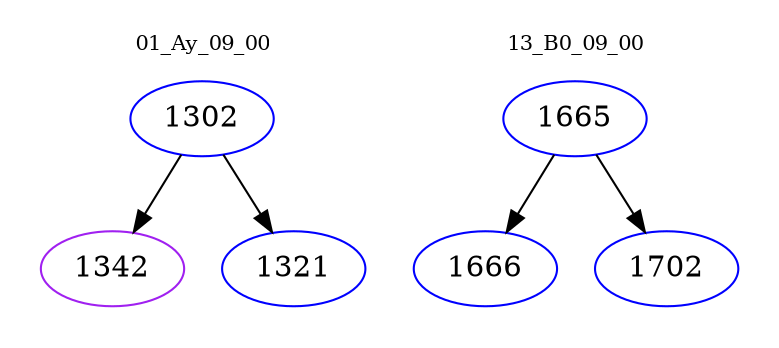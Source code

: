 digraph{
subgraph cluster_0 {
color = white
label = "01_Ay_09_00";
fontsize=10;
T0_1302 [label="1302", color="blue"]
T0_1302 -> T0_1342 [color="black"]
T0_1342 [label="1342", color="purple"]
T0_1302 -> T0_1321 [color="black"]
T0_1321 [label="1321", color="blue"]
}
subgraph cluster_1 {
color = white
label = "13_B0_09_00";
fontsize=10;
T1_1665 [label="1665", color="blue"]
T1_1665 -> T1_1666 [color="black"]
T1_1666 [label="1666", color="blue"]
T1_1665 -> T1_1702 [color="black"]
T1_1702 [label="1702", color="blue"]
}
}
